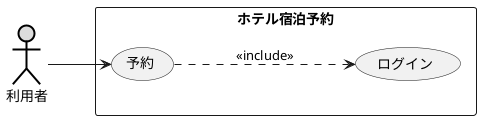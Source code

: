 @startuml ユースケース図

left to right direction

actor 利用者 #DDDDDD;line:black;line.bold;

rectangle ホテル宿泊予約 {
usecase 予約
usecase ログイン
}

利用者 --> 予約

予約 ...> ログイン : << include >>
@enduml